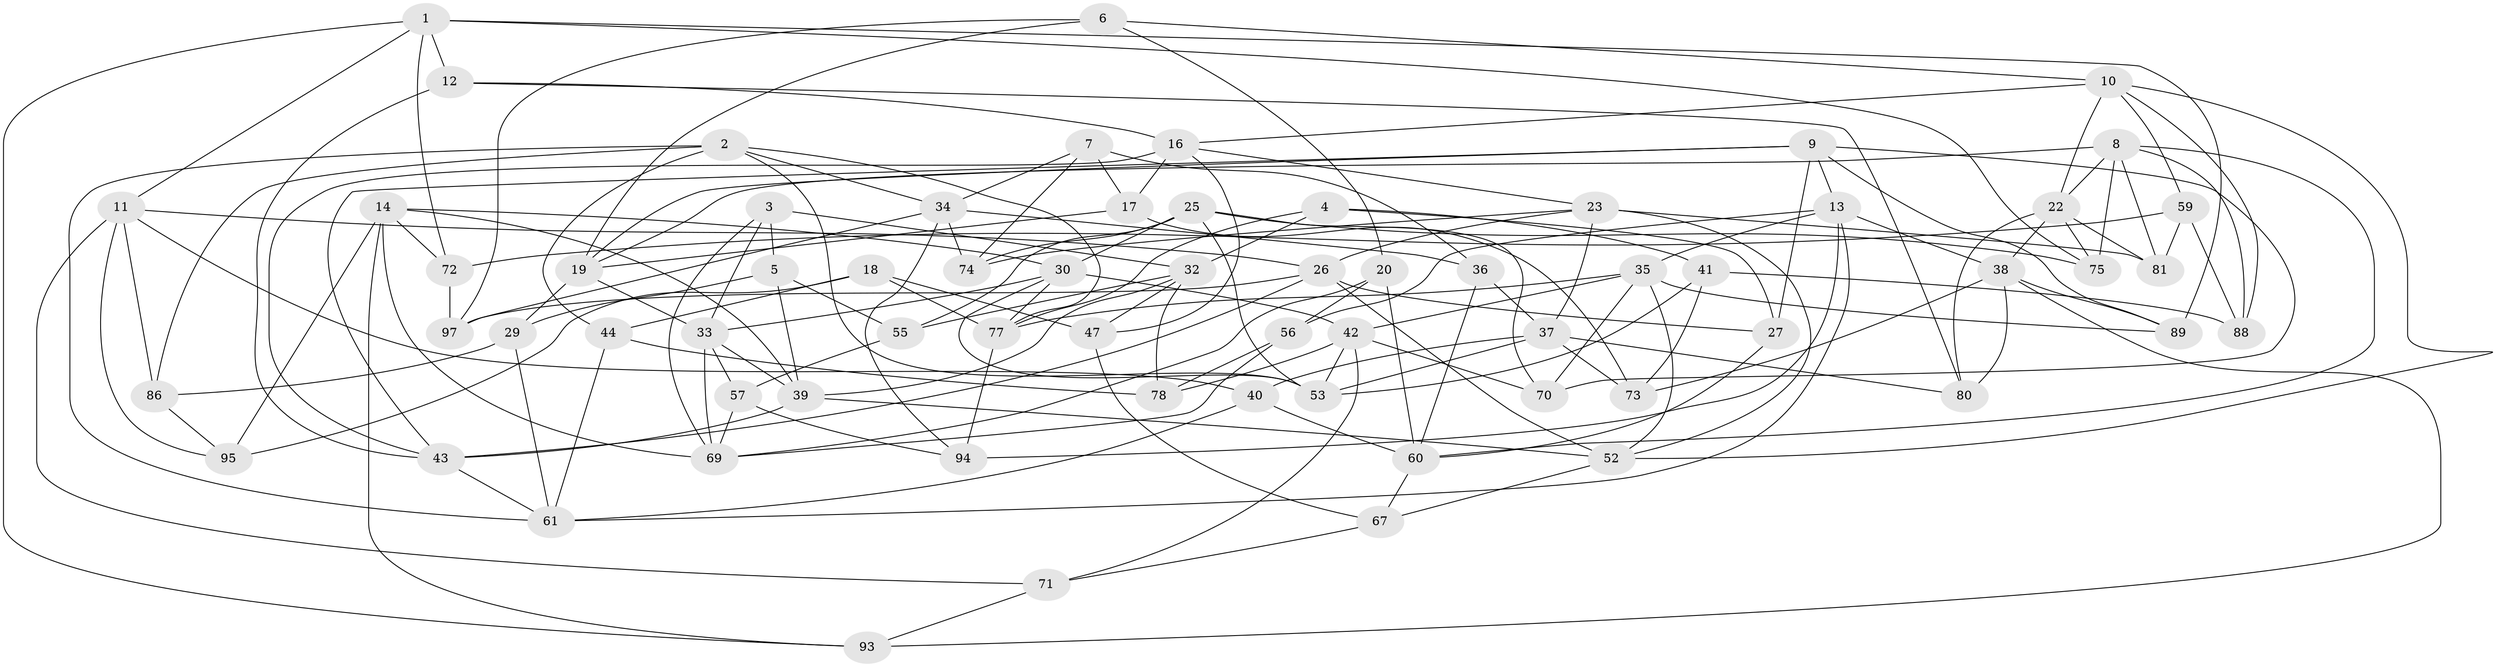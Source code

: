 // Generated by graph-tools (version 1.1) at 2025/24/03/03/25 07:24:25]
// undirected, 67 vertices, 164 edges
graph export_dot {
graph [start="1"]
  node [color=gray90,style=filled];
  1 [super="+82"];
  2 [super="+15"];
  3;
  4;
  5;
  6;
  7;
  8 [super="+79"];
  9 [super="+62"];
  10 [super="+24"];
  11 [super="+49"];
  12;
  13 [super="+85"];
  14 [super="+64"];
  16 [super="+21"];
  17;
  18;
  19 [super="+66"];
  20;
  22 [super="+31"];
  23 [super="+65"];
  25 [super="+28"];
  26 [super="+45"];
  27;
  29;
  30 [super="+63"];
  32 [super="+46"];
  33 [super="+50"];
  34 [super="+51"];
  35 [super="+48"];
  36;
  37 [super="+54"];
  38 [super="+68"];
  39 [super="+58"];
  40;
  41;
  42 [super="+91"];
  43 [super="+83"];
  44;
  47;
  52 [super="+92"];
  53 [super="+96"];
  55;
  56;
  57;
  59;
  60 [super="+87"];
  61 [super="+76"];
  67;
  69 [super="+90"];
  70;
  71;
  72;
  73;
  74;
  75;
  77 [super="+84"];
  78;
  80;
  81;
  86;
  88;
  89;
  93;
  94;
  95;
  97;
  1 -- 89;
  1 -- 75;
  1 -- 72;
  1 -- 12;
  1 -- 93;
  1 -- 11;
  2 -- 44;
  2 -- 86;
  2 -- 77;
  2 -- 61;
  2 -- 34;
  2 -- 53;
  3 -- 5;
  3 -- 32;
  3 -- 69;
  3 -- 33;
  4 -- 41;
  4 -- 27;
  4 -- 32;
  4 -- 77;
  5 -- 55;
  5 -- 29;
  5 -- 39;
  6 -- 97;
  6 -- 20;
  6 -- 19;
  6 -- 10;
  7 -- 34;
  7 -- 17;
  7 -- 36;
  7 -- 74;
  8 -- 75;
  8 -- 81;
  8 -- 19;
  8 -- 88;
  8 -- 60;
  8 -- 22;
  9 -- 27;
  9 -- 89;
  9 -- 43;
  9 -- 70;
  9 -- 19;
  9 -- 13;
  10 -- 88;
  10 -- 22;
  10 -- 59;
  10 -- 52;
  10 -- 16;
  11 -- 95;
  11 -- 71;
  11 -- 40;
  11 -- 86;
  11 -- 26;
  12 -- 80;
  12 -- 16;
  12 -- 43;
  13 -- 94;
  13 -- 61;
  13 -- 38;
  13 -- 56;
  13 -- 35;
  14 -- 93;
  14 -- 69;
  14 -- 72;
  14 -- 95;
  14 -- 30;
  14 -- 39;
  16 -- 43;
  16 -- 47;
  16 -- 17;
  16 -- 23;
  17 -- 73;
  17 -- 19;
  18 -- 47;
  18 -- 95;
  18 -- 77;
  18 -- 44;
  19 -- 29;
  19 -- 33;
  20 -- 69;
  20 -- 56;
  20 -- 60;
  22 -- 38;
  22 -- 80;
  22 -- 81;
  22 -- 75;
  23 -- 81;
  23 -- 26;
  23 -- 74;
  23 -- 52;
  23 -- 37;
  25 -- 75;
  25 -- 70;
  25 -- 74;
  25 -- 55;
  25 -- 30;
  25 -- 53;
  26 -- 52;
  26 -- 43;
  26 -- 27;
  26 -- 97;
  27 -- 60;
  29 -- 86;
  29 -- 61;
  30 -- 77;
  30 -- 33;
  30 -- 53;
  30 -- 42;
  32 -- 78;
  32 -- 47;
  32 -- 55;
  32 -- 39;
  33 -- 57;
  33 -- 69;
  33 -- 39;
  34 -- 36;
  34 -- 97;
  34 -- 74;
  34 -- 94;
  35 -- 89;
  35 -- 77;
  35 -- 52;
  35 -- 70;
  35 -- 42;
  36 -- 60;
  36 -- 37;
  37 -- 73;
  37 -- 53;
  37 -- 40;
  37 -- 80;
  38 -- 80;
  38 -- 93;
  38 -- 89;
  38 -- 73;
  39 -- 52;
  39 -- 43;
  40 -- 60;
  40 -- 61;
  41 -- 53;
  41 -- 88;
  41 -- 73;
  42 -- 53;
  42 -- 70;
  42 -- 71;
  42 -- 78;
  43 -- 61;
  44 -- 61;
  44 -- 78;
  47 -- 67;
  52 -- 67;
  55 -- 57;
  56 -- 78;
  56 -- 69;
  57 -- 94;
  57 -- 69;
  59 -- 72;
  59 -- 88;
  59 -- 81;
  60 -- 67;
  67 -- 71;
  71 -- 93;
  72 -- 97;
  77 -- 94;
  86 -- 95;
}
